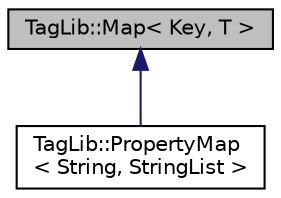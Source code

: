 digraph "TagLib::Map&lt; Key, T &gt;"
{
  edge [fontname="Helvetica",fontsize="10",labelfontname="Helvetica",labelfontsize="10"];
  node [fontname="Helvetica",fontsize="10",shape=record];
  Node1 [label="TagLib::Map\< Key, T \>",height=0.2,width=0.4,color="black", fillcolor="grey75", style="filled" fontcolor="black"];
  Node1 -> Node2 [dir="back",color="midnightblue",fontsize="10",style="solid",fontname="Helvetica"];
  Node2 [label="TagLib::PropertyMap\l\< String, StringList \>",height=0.2,width=0.4,color="black", fillcolor="white", style="filled",URL="$class_tag_lib_1_1_property_map.html",tooltip="A map for format-independent &lt;key,valuelist&gt; tag representations. "];
}

